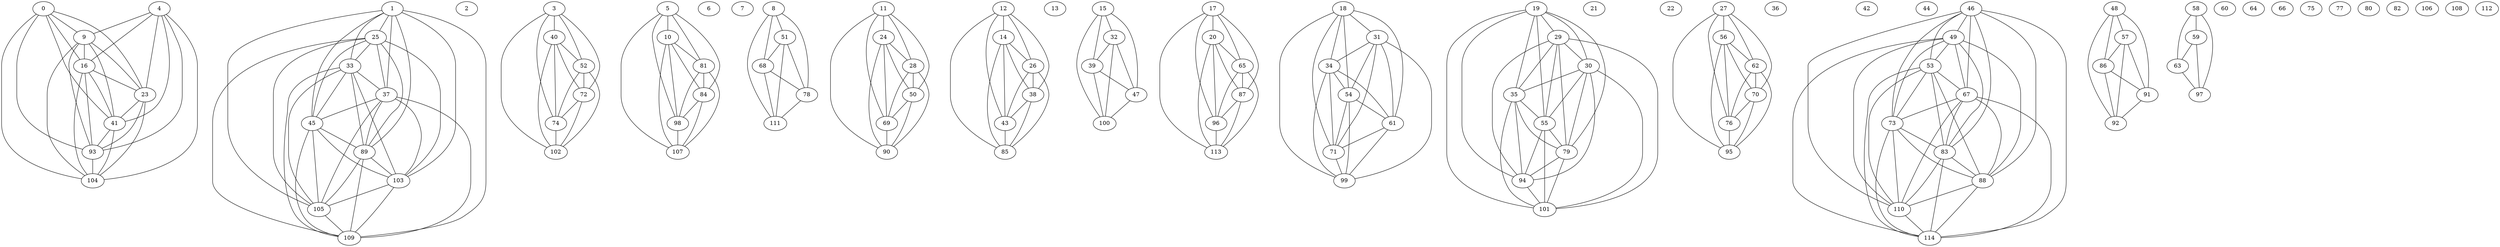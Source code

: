 graph G {
0;
1;
2;
3;
4;
5;
6;
7;
8;
9;
10;
11;
12;
13;
14;
15;
16;
17;
18;
19;
20;
21;
22;
23;
24;
25;
26;
27;
28;
29;
30;
31;
32;
33;
34;
35;
36;
37;
38;
39;
40;
41;
42;
43;
44;
45;
46;
47;
48;
49;
50;
51;
52;
53;
54;
55;
56;
57;
58;
59;
60;
61;
62;
63;
64;
65;
66;
67;
68;
69;
70;
71;
72;
73;
74;
75;
76;
77;
78;
79;
80;
81;
82;
83;
84;
85;
86;
87;
88;
89;
90;
91;
92;
93;
94;
95;
96;
97;
98;
99;
100;
101;
102;
103;
104;
105;
106;
107;
108;
109;
110;
111;
112;
113;
114;
0--9 ;
0--16 ;
0--23 ;
0--41 ;
0--93 ;
0--104 ;
1--25 ;
1--33 ;
1--37 ;
1--45 ;
1--89 ;
1--103 ;
1--105 ;
1--109 ;
3--40 ;
3--52 ;
3--72 ;
3--74 ;
3--102 ;
4--9 ;
4--16 ;
4--23 ;
4--41 ;
4--93 ;
4--104 ;
5--10 ;
5--81 ;
5--84 ;
5--98 ;
5--107 ;
8--51 ;
8--68 ;
8--78 ;
8--111 ;
9--16 ;
9--23 ;
9--41 ;
9--93 ;
9--104 ;
10--81 ;
10--84 ;
10--98 ;
10--107 ;
11--24 ;
11--28 ;
11--50 ;
11--69 ;
11--90 ;
12--14 ;
12--26 ;
12--38 ;
12--43 ;
12--85 ;
14--26 ;
14--38 ;
14--43 ;
14--85 ;
15--32 ;
15--39 ;
15--47 ;
15--100 ;
16--23 ;
16--41 ;
16--93 ;
16--104 ;
17--20 ;
17--65 ;
17--87 ;
17--96 ;
17--113 ;
18--31 ;
18--34 ;
18--54 ;
18--61 ;
18--71 ;
18--99 ;
19--29 ;
19--30 ;
19--35 ;
19--55 ;
19--79 ;
19--94 ;
19--101 ;
20--65 ;
20--87 ;
20--96 ;
20--113 ;
23--41 ;
23--93 ;
23--104 ;
24--28 ;
24--50 ;
24--69 ;
24--90 ;
25--33 ;
25--37 ;
25--45 ;
25--89 ;
25--103 ;
25--105 ;
25--109 ;
26--38 ;
26--43 ;
26--85 ;
27--56 ;
27--62 ;
27--70 ;
27--76 ;
27--95 ;
28--50 ;
28--69 ;
28--90 ;
29--30 ;
29--35 ;
29--55 ;
29--79 ;
29--94 ;
29--101 ;
30--35 ;
30--55 ;
30--79 ;
30--94 ;
30--101 ;
31--34 ;
31--54 ;
31--61 ;
31--71 ;
31--99 ;
32--39 ;
32--47 ;
32--100 ;
33--37 ;
33--45 ;
33--89 ;
33--103 ;
33--105 ;
33--109 ;
34--54 ;
34--61 ;
34--71 ;
34--99 ;
35--55 ;
35--79 ;
35--94 ;
35--101 ;
37--45 ;
37--89 ;
37--103 ;
37--105 ;
37--109 ;
38--43 ;
38--85 ;
39--47 ;
39--100 ;
40--52 ;
40--72 ;
40--74 ;
40--102 ;
41--93 ;
41--104 ;
43--85 ;
45--89 ;
45--103 ;
45--105 ;
45--109 ;
46--49 ;
46--53 ;
46--67 ;
46--73 ;
46--83 ;
46--88 ;
46--110 ;
46--114 ;
47--100 ;
48--57 ;
48--86 ;
48--91 ;
48--92 ;
49--53 ;
49--67 ;
49--73 ;
49--83 ;
49--88 ;
49--110 ;
49--114 ;
50--69 ;
50--90 ;
51--68 ;
51--78 ;
51--111 ;
52--72 ;
52--74 ;
52--102 ;
53--67 ;
53--73 ;
53--83 ;
53--88 ;
53--110 ;
53--114 ;
54--61 ;
54--71 ;
54--99 ;
55--79 ;
55--94 ;
55--101 ;
56--62 ;
56--70 ;
56--76 ;
56--95 ;
57--86 ;
57--91 ;
57--92 ;
58--59 ;
58--63 ;
58--97 ;
59--63 ;
59--97 ;
61--71 ;
61--99 ;
62--70 ;
62--76 ;
62--95 ;
63--97 ;
65--87 ;
65--96 ;
65--113 ;
67--73 ;
67--83 ;
67--88 ;
67--110 ;
67--114 ;
68--78 ;
68--111 ;
69--90 ;
70--76 ;
70--95 ;
71--99 ;
72--74 ;
72--102 ;
73--83 ;
73--88 ;
73--110 ;
73--114 ;
74--102 ;
76--95 ;
78--111 ;
79--94 ;
79--101 ;
81--84 ;
81--98 ;
81--107 ;
83--88 ;
83--110 ;
83--114 ;
84--98 ;
84--107 ;
86--91 ;
86--92 ;
87--96 ;
87--113 ;
88--110 ;
88--114 ;
89--103 ;
89--105 ;
89--109 ;
91--92 ;
93--104 ;
94--101 ;
96--113 ;
98--107 ;
103--105 ;
103--109 ;
105--109 ;
110--114 ;
}

